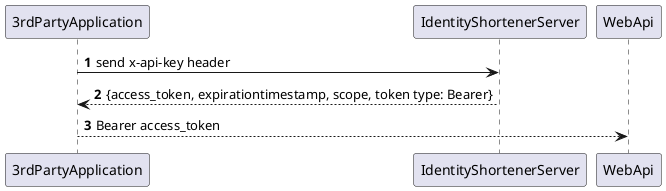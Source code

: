 ﻿@startuml
'https://plantuml.com/sequence-diagram

autonumber

3rdPartyApplication -> IdentityShortenerServer: send x-api-key header 
3rdPartyApplication <-- IdentityShortenerServer: {access_token, expirationtimestamp, scope, token type: Bearer}

3rdPartyApplication --> WebApi: Bearer access_token

@enduml